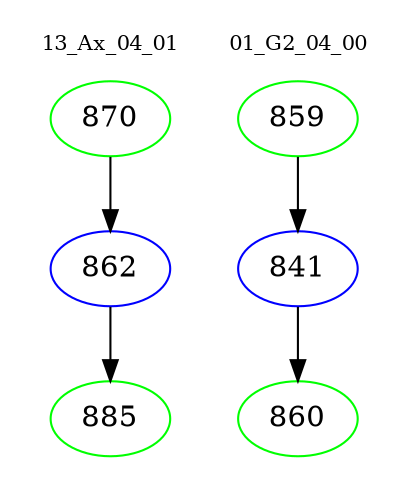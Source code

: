 digraph{
subgraph cluster_0 {
color = white
label = "13_Ax_04_01";
fontsize=10;
T0_870 [label="870", color="green"]
T0_870 -> T0_862 [color="black"]
T0_862 [label="862", color="blue"]
T0_862 -> T0_885 [color="black"]
T0_885 [label="885", color="green"]
}
subgraph cluster_1 {
color = white
label = "01_G2_04_00";
fontsize=10;
T1_859 [label="859", color="green"]
T1_859 -> T1_841 [color="black"]
T1_841 [label="841", color="blue"]
T1_841 -> T1_860 [color="black"]
T1_860 [label="860", color="green"]
}
}
